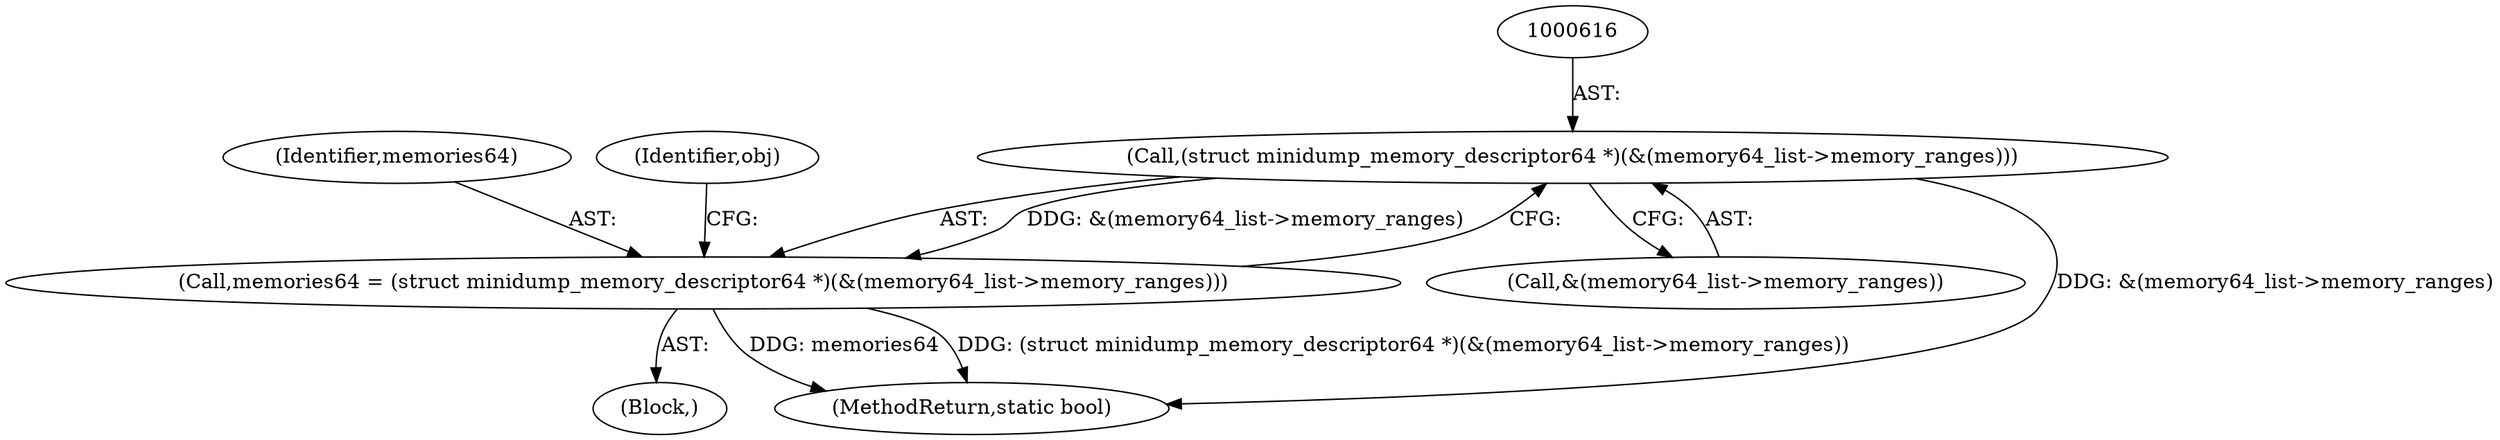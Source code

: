 digraph "0_radare2_40b021ba29c8f90ccf7c879fde2580bc73a17e8e_0@pointer" {
"1000615" [label="(Call,(struct minidump_memory_descriptor64 *)(&(memory64_list->memory_ranges)))"];
"1000613" [label="(Call,memories64 = (struct minidump_memory_descriptor64 *)(&(memory64_list->memory_ranges)))"];
"1000613" [label="(Call,memories64 = (struct minidump_memory_descriptor64 *)(&(memory64_list->memory_ranges)))"];
"1000612" [label="(Block,)"];
"1000614" [label="(Identifier,memories64)"];
"1000617" [label="(Call,&(memory64_list->memory_ranges))"];
"1001137" [label="(MethodReturn,static bool)"];
"1000625" [label="(Identifier,obj)"];
"1000615" [label="(Call,(struct minidump_memory_descriptor64 *)(&(memory64_list->memory_ranges)))"];
"1000615" -> "1000613"  [label="AST: "];
"1000615" -> "1000617"  [label="CFG: "];
"1000616" -> "1000615"  [label="AST: "];
"1000617" -> "1000615"  [label="AST: "];
"1000613" -> "1000615"  [label="CFG: "];
"1000615" -> "1001137"  [label="DDG: &(memory64_list->memory_ranges)"];
"1000615" -> "1000613"  [label="DDG: &(memory64_list->memory_ranges)"];
"1000613" -> "1000612"  [label="AST: "];
"1000614" -> "1000613"  [label="AST: "];
"1000625" -> "1000613"  [label="CFG: "];
"1000613" -> "1001137"  [label="DDG: memories64"];
"1000613" -> "1001137"  [label="DDG: (struct minidump_memory_descriptor64 *)(&(memory64_list->memory_ranges))"];
}
